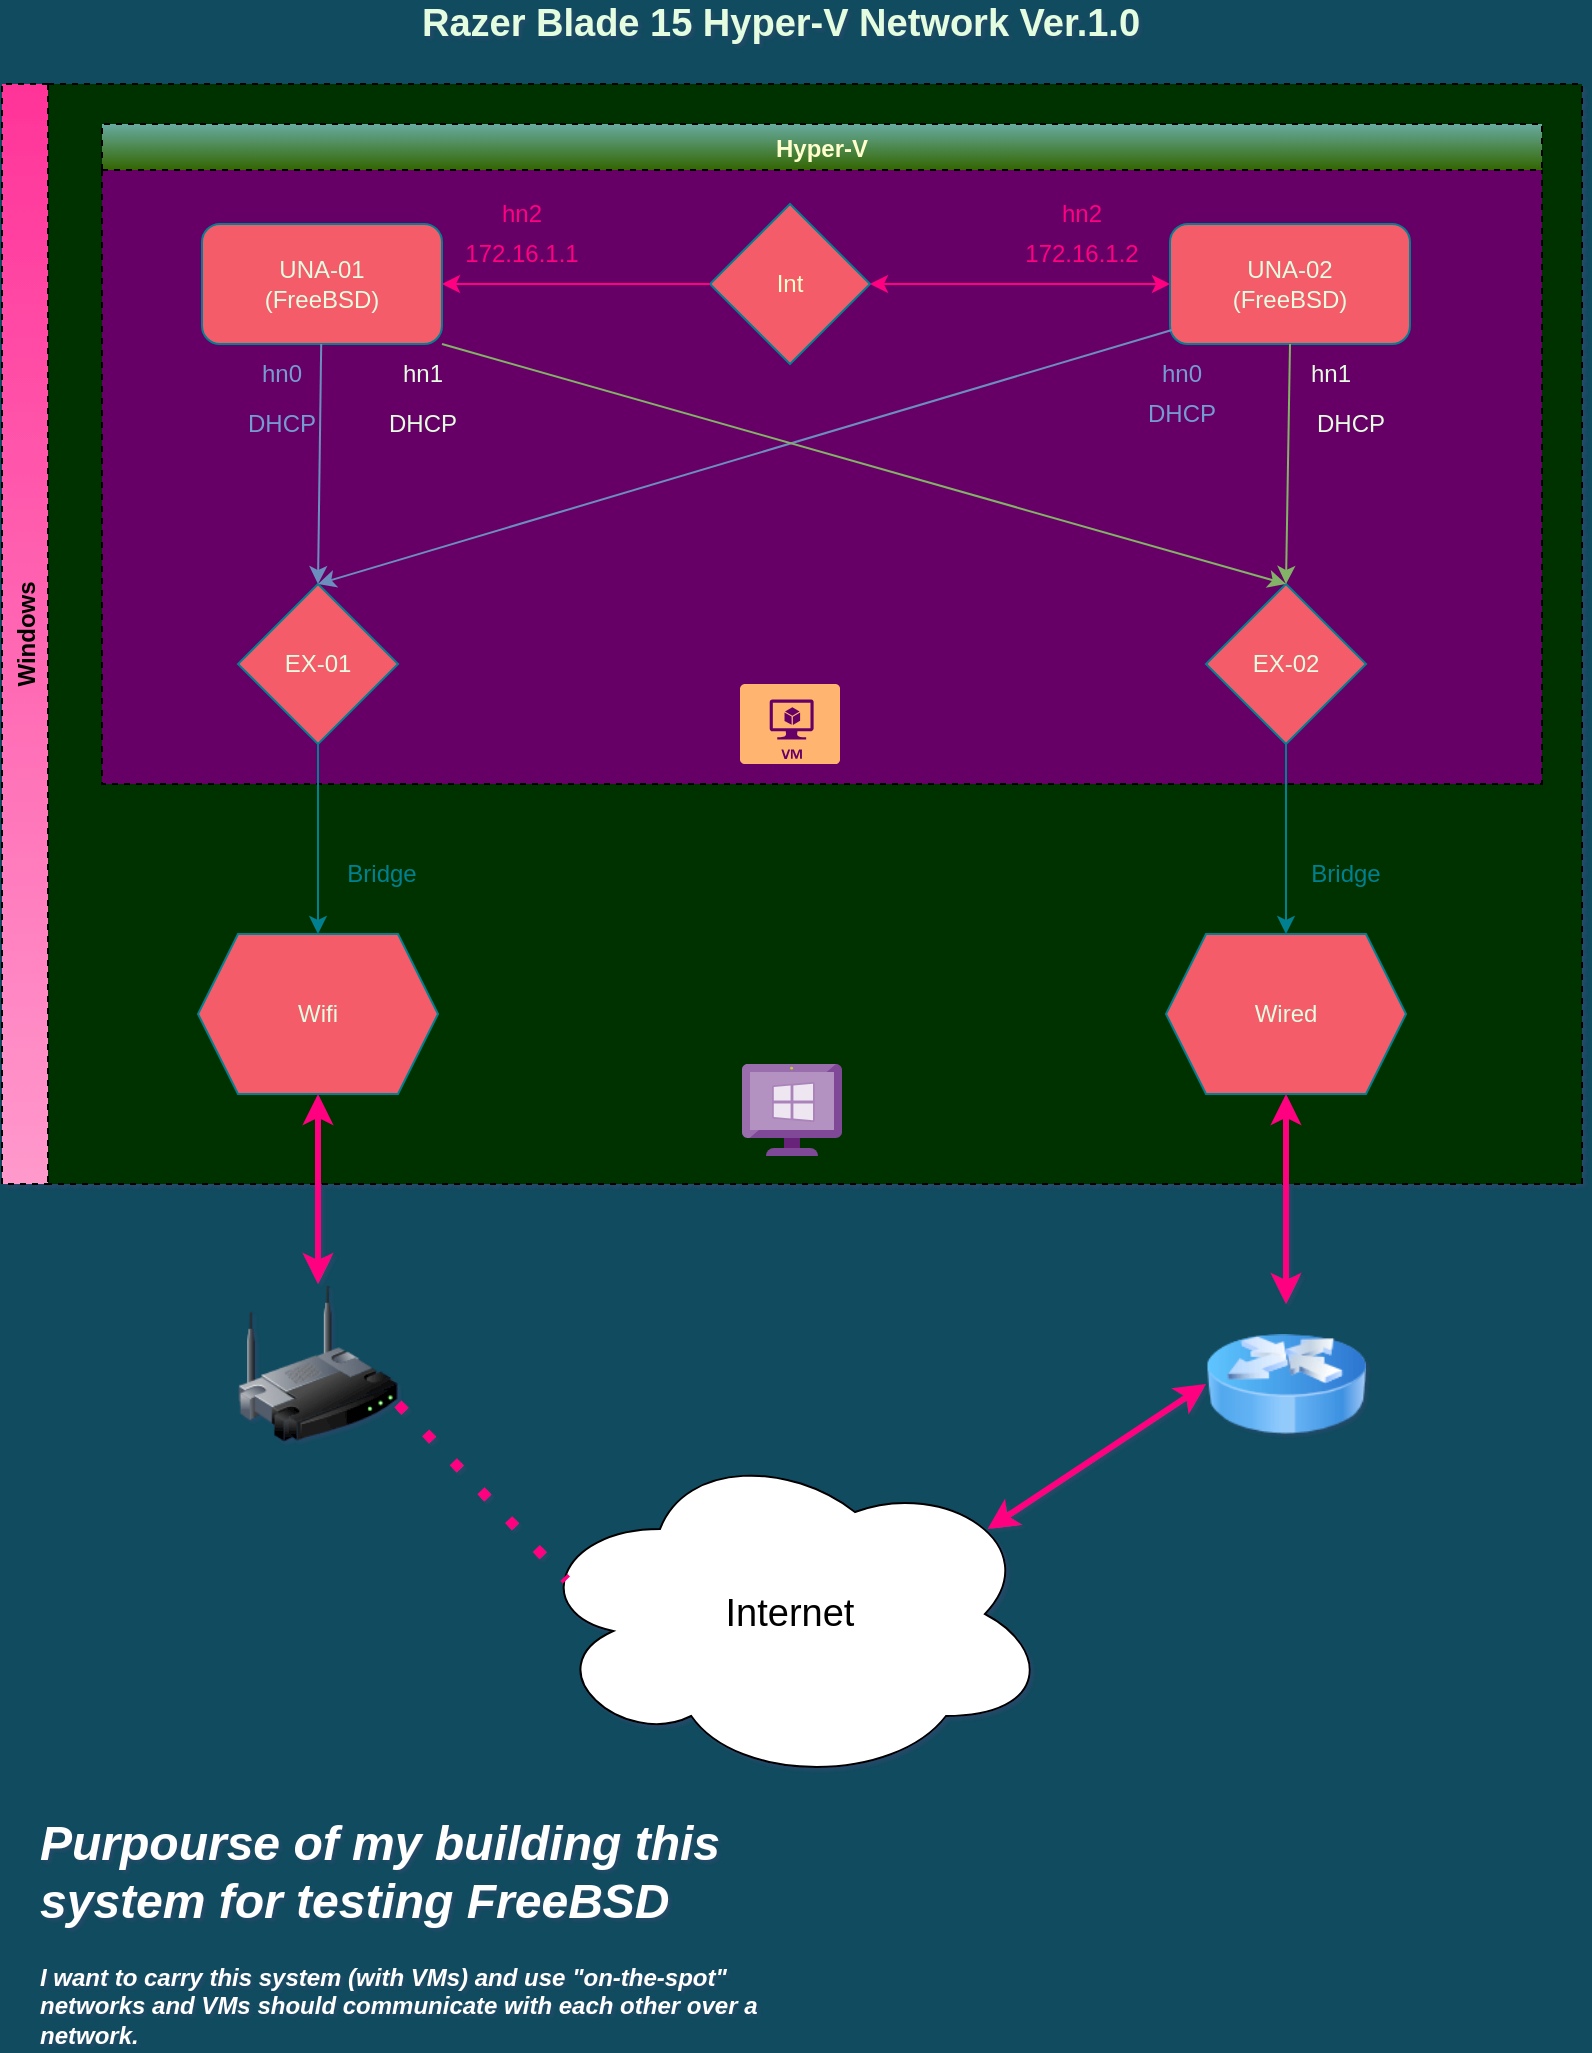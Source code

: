 <mxfile version="18.0.2" type="github">
  <diagram id="C5RBs43oDa-KdzZeNtuy" name="Page-1">
    <mxGraphModel dx="1422" dy="754" grid="1" gridSize="10" guides="1" tooltips="1" connect="1" arrows="1" fold="1" page="1" pageScale="1" pageWidth="827" pageHeight="1169" background="#114B5F" math="0" shadow="1">
      <root>
        <mxCell id="WIyWlLk6GJQsqaUBKTNV-0" />
        <mxCell id="BjCOgWTQ0v4oVm3lDu5Z-0" value="Untitled Layer" style="locked=1;" parent="WIyWlLk6GJQsqaUBKTNV-0" />
        <mxCell id="WIyWlLk6GJQsqaUBKTNV-1" style="" parent="WIyWlLk6GJQsqaUBKTNV-0" />
        <mxCell id="RY79CGh1DefwJotHBHrP-38" value="Windows" style="swimlane;horizontal=0;rounded=0;shadow=0;glass=0;dashed=1;sketch=0;fontColor=#000000;strokeColor=default;fillColor=#FF3399;gradientColor=#FF99CC;swimlaneFillColor=#003300;" parent="WIyWlLk6GJQsqaUBKTNV-1" vertex="1">
          <mxGeometry x="20" y="120" width="790" height="550" as="geometry" />
        </mxCell>
        <mxCell id="RY79CGh1DefwJotHBHrP-21" value="Wifi" style="shape=hexagon;perimeter=hexagonPerimeter2;whiteSpace=wrap;html=1;fixedSize=1;fillColor=#F45B69;strokeColor=#028090;fontColor=#E4FDE1;" parent="RY79CGh1DefwJotHBHrP-38" vertex="1">
          <mxGeometry x="98" y="425" width="120" height="80" as="geometry" />
        </mxCell>
        <mxCell id="RY79CGh1DefwJotHBHrP-39" value="" style="sketch=0;aspect=fixed;html=1;points=[];align=center;image;fontSize=12;image=img/lib/mscae/VM_Windows_Non_Azure.svg;rounded=0;shadow=0;glass=0;dashed=1;fontColor=#000000;strokeColor=default;fillColor=#FF3399;gradientColor=#FF99CC;" parent="RY79CGh1DefwJotHBHrP-38" vertex="1">
          <mxGeometry x="370" y="490" width="50" height="46" as="geometry" />
        </mxCell>
        <mxCell id="RY79CGh1DefwJotHBHrP-20" value="Hyper-V" style="swimlane;rounded=0;shadow=0;sketch=0;fontColor=#FFFFCC;strokeColor=default;fillColor=#67AB9F;gradientColor=#336600;dashed=1;glass=0;swimlaneLine=1;swimlaneFillColor=#660066;" parent="WIyWlLk6GJQsqaUBKTNV-1" vertex="1">
          <mxGeometry x="70" y="140" width="720" height="330" as="geometry" />
        </mxCell>
        <mxCell id="RY79CGh1DefwJotHBHrP-22" value="&lt;font color=&quot;#028090&quot;&gt;Bridge&lt;/font&gt;" style="text;html=1;strokeColor=none;fillColor=none;align=center;verticalAlign=middle;whiteSpace=wrap;rounded=0;fontColor=#E4FDE1;" parent="RY79CGh1DefwJotHBHrP-20" vertex="1">
          <mxGeometry x="110" y="360" width="60" height="30" as="geometry" />
        </mxCell>
        <mxCell id="lQiroo41-iCrkgHtppVC-14" value="Wired" style="shape=hexagon;perimeter=hexagonPerimeter2;whiteSpace=wrap;html=1;fixedSize=1;fillColor=#F45B69;strokeColor=#028090;fontColor=#E4FDE1;" parent="RY79CGh1DefwJotHBHrP-20" vertex="1">
          <mxGeometry x="532" y="405" width="120" height="80" as="geometry" />
        </mxCell>
        <mxCell id="lQiroo41-iCrkgHtppVC-25" value="&lt;font color=&quot;#028090&quot;&gt;Bridge&lt;/font&gt;" style="text;html=1;strokeColor=none;fillColor=none;align=center;verticalAlign=middle;whiteSpace=wrap;rounded=0;fontColor=#E4FDE1;" parent="RY79CGh1DefwJotHBHrP-20" vertex="1">
          <mxGeometry x="592" y="360" width="60" height="30" as="geometry" />
        </mxCell>
        <mxCell id="lQiroo41-iCrkgHtppVC-35" value="&lt;font color=&quot;#ff0080&quot;&gt;172.16.1.2&lt;/font&gt;" style="text;html=1;strokeColor=none;fillColor=none;align=center;verticalAlign=middle;whiteSpace=wrap;rounded=0;fontColor=#E4FDE1;" parent="RY79CGh1DefwJotHBHrP-20" vertex="1">
          <mxGeometry x="460" y="50" width="60" height="30" as="geometry" />
        </mxCell>
        <mxCell id="lQiroo41-iCrkgHtppVC-36" style="edgeStyle=orthogonalEdgeStyle;rounded=0;orthogonalLoop=1;jettySize=auto;html=1;exitX=0.5;exitY=1;exitDx=0;exitDy=0;fontSize=19;fontColor=#E4FDE1;labelBackgroundColor=#114B5F;strokeColor=#028090;" parent="RY79CGh1DefwJotHBHrP-20" source="lQiroo41-iCrkgHtppVC-35" target="lQiroo41-iCrkgHtppVC-35" edge="1">
          <mxGeometry relative="1" as="geometry" />
        </mxCell>
        <mxCell id="RY79CGh1DefwJotHBHrP-35" value="&lt;font color=&quot;#ff0080&quot;&gt;hn2&lt;br&gt;&lt;/font&gt;" style="text;html=1;strokeColor=none;fillColor=none;align=center;verticalAlign=middle;whiteSpace=wrap;rounded=0;fontColor=#E4FDE1;" parent="RY79CGh1DefwJotHBHrP-20" vertex="1">
          <mxGeometry x="180" y="30" width="60" height="30" as="geometry" />
        </mxCell>
        <mxCell id="RY79CGh1DefwJotHBHrP-36" value="&lt;font color=&quot;#ff0080&quot;&gt;hn2&lt;br&gt;&lt;/font&gt;" style="text;html=1;strokeColor=none;fillColor=none;align=center;verticalAlign=middle;whiteSpace=wrap;rounded=0;fontColor=#E4FDE1;" parent="RY79CGh1DefwJotHBHrP-20" vertex="1">
          <mxGeometry x="460" y="30" width="60" height="30" as="geometry" />
        </mxCell>
        <mxCell id="RY79CGh1DefwJotHBHrP-37" value="&lt;font color=&quot;#ff0080&quot;&gt;172.16.1.1&lt;br&gt;&lt;/font&gt;" style="text;html=1;strokeColor=none;fillColor=none;align=center;verticalAlign=middle;whiteSpace=wrap;rounded=0;fontColor=#E4FDE1;" parent="RY79CGh1DefwJotHBHrP-20" vertex="1">
          <mxGeometry x="180" y="50" width="60" height="30" as="geometry" />
        </mxCell>
        <mxCell id="RY79CGh1DefwJotHBHrP-40" value="" style="verticalLabelPosition=bottom;html=1;verticalAlign=top;align=center;strokeColor=none;fillColor=#FFB570;shape=mxgraph.azure.virtual_machine;rounded=0;shadow=0;glass=0;dashed=1;sketch=0;fontColor=#000000;" parent="RY79CGh1DefwJotHBHrP-20" vertex="1">
          <mxGeometry x="319" y="280" width="50" height="40" as="geometry" />
        </mxCell>
        <mxCell id="RY79CGh1DefwJotHBHrP-1" value="&lt;font color=&quot;#ffffcc&quot;&gt;Int&lt;/font&gt;" style="rhombus;whiteSpace=wrap;html=1;rounded=0;sketch=0;fontColor=#028090;strokeColor=#028090;fillColor=#F45B69;" parent="RY79CGh1DefwJotHBHrP-20" vertex="1">
          <mxGeometry x="304" y="40" width="80" height="80" as="geometry" />
        </mxCell>
        <mxCell id="lQiroo41-iCrkgHtppVC-0" value="UNA-01&lt;br&gt;(FreeBSD)" style="rounded=1;whiteSpace=wrap;html=1;fillColor=#F45B69;strokeColor=#028090;fontColor=#E4FDE1;" parent="WIyWlLk6GJQsqaUBKTNV-1" vertex="1">
          <mxGeometry x="120" y="190" width="120" height="60" as="geometry" />
        </mxCell>
        <mxCell id="lQiroo41-iCrkgHtppVC-1" value="UNA-02&lt;br&gt;(FreeBSD)" style="rounded=1;whiteSpace=wrap;html=1;fillColor=#F45B69;strokeColor=#028090;fontColor=#E4FDE1;" parent="WIyWlLk6GJQsqaUBKTNV-1" vertex="1">
          <mxGeometry x="604" y="190" width="120" height="60" as="geometry" />
        </mxCell>
        <mxCell id="lQiroo41-iCrkgHtppVC-6" value="" style="endArrow=classic;html=1;rounded=0;entryX=0.5;entryY=0;entryDx=0;entryDy=0;fillColor=#dae8fc;strokeColor=#6c8ebf;labelBackgroundColor=#114B5F;fontColor=#E4FDE1;" parent="WIyWlLk6GJQsqaUBKTNV-1" source="lQiroo41-iCrkgHtppVC-0" target="lQiroo41-iCrkgHtppVC-8" edge="1">
          <mxGeometry width="50" height="50" relative="1" as="geometry">
            <mxPoint x="310" y="450" as="sourcePoint" />
            <mxPoint x="180" y="420" as="targetPoint" />
          </mxGeometry>
        </mxCell>
        <mxCell id="lQiroo41-iCrkgHtppVC-8" value="EX-01" style="rhombus;whiteSpace=wrap;html=1;fillColor=#F45B69;strokeColor=#028090;fontColor=#E4FDE1;" parent="WIyWlLk6GJQsqaUBKTNV-1" vertex="1">
          <mxGeometry x="138" y="370" width="80" height="80" as="geometry" />
        </mxCell>
        <mxCell id="lQiroo41-iCrkgHtppVC-9" value="" style="endArrow=classic;html=1;rounded=0;exitX=0.008;exitY=0.883;exitDx=0;exitDy=0;exitPerimeter=0;entryX=0.5;entryY=0;entryDx=0;entryDy=0;fillColor=#dae8fc;strokeColor=#6c8ebf;labelBackgroundColor=#114B5F;fontColor=#E4FDE1;" parent="WIyWlLk6GJQsqaUBKTNV-1" source="lQiroo41-iCrkgHtppVC-1" target="lQiroo41-iCrkgHtppVC-8" edge="1">
          <mxGeometry width="50" height="50" relative="1" as="geometry">
            <mxPoint x="414" y="450" as="sourcePoint" />
            <mxPoint x="464" y="400" as="targetPoint" />
          </mxGeometry>
        </mxCell>
        <mxCell id="lQiroo41-iCrkgHtppVC-10" value="EX-02" style="rhombus;whiteSpace=wrap;html=1;fillColor=#F45B69;strokeColor=#028090;fontColor=#E4FDE1;" parent="WIyWlLk6GJQsqaUBKTNV-1" vertex="1">
          <mxGeometry x="622" y="370" width="80" height="80" as="geometry" />
        </mxCell>
        <mxCell id="lQiroo41-iCrkgHtppVC-11" value="" style="endArrow=classic;html=1;rounded=0;exitX=1;exitY=1;exitDx=0;exitDy=0;entryX=0.5;entryY=0;entryDx=0;entryDy=0;fillColor=#d5e8d4;strokeColor=#82b366;labelBackgroundColor=#114B5F;fontColor=#E4FDE1;" parent="WIyWlLk6GJQsqaUBKTNV-1" source="lQiroo41-iCrkgHtppVC-0" target="lQiroo41-iCrkgHtppVC-10" edge="1">
          <mxGeometry width="50" height="50" relative="1" as="geometry">
            <mxPoint x="414" y="450" as="sourcePoint" />
            <mxPoint x="464" y="400" as="targetPoint" />
          </mxGeometry>
        </mxCell>
        <mxCell id="lQiroo41-iCrkgHtppVC-12" value="" style="endArrow=classic;html=1;rounded=0;exitX=0.5;exitY=1;exitDx=0;exitDy=0;entryX=0.5;entryY=0;entryDx=0;entryDy=0;fillColor=#d5e8d4;strokeColor=#82b366;labelBackgroundColor=#114B5F;fontColor=#E4FDE1;" parent="WIyWlLk6GJQsqaUBKTNV-1" source="lQiroo41-iCrkgHtppVC-1" target="lQiroo41-iCrkgHtppVC-10" edge="1">
          <mxGeometry width="50" height="50" relative="1" as="geometry">
            <mxPoint x="534" y="450" as="sourcePoint" />
            <mxPoint x="584" y="400" as="targetPoint" />
          </mxGeometry>
        </mxCell>
        <mxCell id="lQiroo41-iCrkgHtppVC-15" value="&lt;font color=&quot;#769bd1&quot;&gt;hn0&lt;/font&gt;" style="text;html=1;align=center;verticalAlign=middle;whiteSpace=wrap;rounded=0;fontColor=#E4FDE1;" parent="WIyWlLk6GJQsqaUBKTNV-1" vertex="1">
          <mxGeometry x="130" y="250" width="60" height="30" as="geometry" />
        </mxCell>
        <mxCell id="lQiroo41-iCrkgHtppVC-16" value="hn1" style="text;html=1;align=center;verticalAlign=middle;resizable=0;points=[];autosize=1;strokeColor=none;fillColor=none;fontColor=#E4FDE1;" parent="WIyWlLk6GJQsqaUBKTNV-1" vertex="1">
          <mxGeometry x="210" y="255" width="40" height="20" as="geometry" />
        </mxCell>
        <mxCell id="lQiroo41-iCrkgHtppVC-19" value="&lt;font color=&quot;#769bd1&quot;&gt;hn0&lt;/font&gt;" style="text;html=1;align=center;verticalAlign=middle;whiteSpace=wrap;rounded=0;fontColor=#E4FDE1;" parent="WIyWlLk6GJQsqaUBKTNV-1" vertex="1">
          <mxGeometry x="580" y="250" width="60" height="30" as="geometry" />
        </mxCell>
        <mxCell id="lQiroo41-iCrkgHtppVC-21" value="hn1" style="text;html=1;align=center;verticalAlign=middle;resizable=0;points=[];autosize=1;strokeColor=none;fillColor=none;fontColor=#E4FDE1;" parent="WIyWlLk6GJQsqaUBKTNV-1" vertex="1">
          <mxGeometry x="664" y="255" width="40" height="20" as="geometry" />
        </mxCell>
        <mxCell id="lQiroo41-iCrkgHtppVC-22" value="" style="endArrow=classic;html=1;rounded=0;fontColor=#E4FDE1;exitX=0.5;exitY=1;exitDx=0;exitDy=0;labelBackgroundColor=#114B5F;strokeColor=#028090;entryX=0.5;entryY=0;entryDx=0;entryDy=0;" parent="WIyWlLk6GJQsqaUBKTNV-1" source="lQiroo41-iCrkgHtppVC-8" target="RY79CGh1DefwJotHBHrP-21" edge="1">
          <mxGeometry width="50" height="50" relative="1" as="geometry">
            <mxPoint x="308" y="400" as="sourcePoint" />
            <mxPoint x="350" y="550" as="targetPoint" />
          </mxGeometry>
        </mxCell>
        <mxCell id="lQiroo41-iCrkgHtppVC-23" value="" style="endArrow=classic;html=1;rounded=0;fontColor=#E4FDE1;exitX=0.5;exitY=1;exitDx=0;exitDy=0;labelBackgroundColor=#114B5F;strokeColor=#028090;entryX=0.5;entryY=0;entryDx=0;entryDy=0;" parent="WIyWlLk6GJQsqaUBKTNV-1" source="lQiroo41-iCrkgHtppVC-10" target="lQiroo41-iCrkgHtppVC-14" edge="1">
          <mxGeometry width="50" height="50" relative="1" as="geometry">
            <mxPoint x="532" y="400" as="sourcePoint" />
            <mxPoint x="582" y="350" as="targetPoint" />
          </mxGeometry>
        </mxCell>
        <mxCell id="lQiroo41-iCrkgHtppVC-27" value="&lt;font style=&quot;font-size: 19px;&quot;&gt;&lt;b&gt;Razer Blade 15 Hyper-V Network Ver.1.0&lt;/b&gt;&lt;/font&gt;" style="text;html=1;align=center;verticalAlign=middle;resizable=0;points=[];autosize=1;strokeColor=none;fillColor=none;fontColor=#E4FDE1;" parent="WIyWlLk6GJQsqaUBKTNV-1" vertex="1">
          <mxGeometry x="224" y="80" width="370" height="20" as="geometry" />
        </mxCell>
        <mxCell id="lQiroo41-iCrkgHtppVC-28" value="Internet" style="ellipse;shape=cloud;whiteSpace=wrap;html=1;fontSize=19;" parent="WIyWlLk6GJQsqaUBKTNV-1" vertex="1">
          <mxGeometry x="284" y="800" width="260" height="170" as="geometry" />
        </mxCell>
        <mxCell id="lQiroo41-iCrkgHtppVC-31" value="&lt;font color=&quot;#769bd1&quot;&gt;DHCP&lt;/font&gt;" style="text;html=1;align=center;verticalAlign=middle;whiteSpace=wrap;rounded=0;fontColor=#E4FDE1;" parent="WIyWlLk6GJQsqaUBKTNV-1" vertex="1">
          <mxGeometry x="130" y="275" width="60" height="30" as="geometry" />
        </mxCell>
        <mxCell id="lQiroo41-iCrkgHtppVC-32" value="&lt;font color=&quot;#769bd1&quot;&gt;DHCP&lt;/font&gt;" style="text;html=1;align=center;verticalAlign=middle;whiteSpace=wrap;rounded=0;fontColor=#E4FDE1;" parent="WIyWlLk6GJQsqaUBKTNV-1" vertex="1">
          <mxGeometry x="580" y="270" width="60" height="30" as="geometry" />
        </mxCell>
        <mxCell id="lQiroo41-iCrkgHtppVC-33" value="DHCP" style="text;html=1;align=center;verticalAlign=middle;resizable=0;points=[];autosize=1;strokeColor=none;fillColor=none;fontColor=#E4FDE1;" parent="WIyWlLk6GJQsqaUBKTNV-1" vertex="1">
          <mxGeometry x="205" y="280" width="50" height="20" as="geometry" />
        </mxCell>
        <mxCell id="lQiroo41-iCrkgHtppVC-34" value="DHCP" style="text;html=1;align=center;verticalAlign=middle;resizable=0;points=[];autosize=1;strokeColor=none;fillColor=none;fontColor=#E4FDE1;" parent="WIyWlLk6GJQsqaUBKTNV-1" vertex="1">
          <mxGeometry x="669" y="280" width="50" height="20" as="geometry" />
        </mxCell>
        <mxCell id="RY79CGh1DefwJotHBHrP-0" value="" style="endArrow=classic;startArrow=classic;html=1;rounded=0;fillColor=#e6d0de;strokeColor=#FF0080;labelBackgroundColor=#114B5F;fontColor=#E4FDE1;gradientColor=#d5739d;entryX=0;entryY=0.5;entryDx=0;entryDy=0;exitX=1;exitY=0.5;exitDx=0;exitDy=0;" parent="WIyWlLk6GJQsqaUBKTNV-1" source="RY79CGh1DefwJotHBHrP-1" target="lQiroo41-iCrkgHtppVC-1" edge="1">
          <mxGeometry width="50" height="50" relative="1" as="geometry">
            <mxPoint x="430" y="160" as="sourcePoint" />
            <mxPoint x="410" y="170" as="targetPoint" />
          </mxGeometry>
        </mxCell>
        <mxCell id="RY79CGh1DefwJotHBHrP-2" value="" style="endArrow=none;startArrow=classic;html=1;rounded=0;exitX=1;exitY=0.5;exitDx=0;exitDy=0;fillColor=#e6d0de;strokeColor=#FF0080;labelBackgroundColor=#114B5F;fontColor=#E4FDE1;gradientColor=#d5739d;entryX=0;entryY=0.5;entryDx=0;entryDy=0;" parent="WIyWlLk6GJQsqaUBKTNV-1" source="lQiroo41-iCrkgHtppVC-0" target="RY79CGh1DefwJotHBHrP-1" edge="1">
          <mxGeometry width="50" height="50" relative="1" as="geometry">
            <mxPoint x="240" y="220" as="sourcePoint" />
            <mxPoint x="400" y="160" as="targetPoint" />
          </mxGeometry>
        </mxCell>
        <mxCell id="RY79CGh1DefwJotHBHrP-23" value="" style="image;html=1;image=img/lib/clip_art/networking/Router_Icon_128x128.png;rounded=0;shadow=0;glass=0;dashed=1;sketch=0;fontColor=#FFFFCC;strokeColor=default;fillColor=#67AB9F;gradientColor=#336600;" parent="WIyWlLk6GJQsqaUBKTNV-1" vertex="1">
          <mxGeometry x="622" y="730" width="80" height="80" as="geometry" />
        </mxCell>
        <mxCell id="RY79CGh1DefwJotHBHrP-24" value="" style="image;html=1;image=img/lib/clip_art/networking/Wireless_Router_128x128.png;rounded=0;shadow=0;glass=0;dashed=1;sketch=0;fontColor=#FFFFCC;strokeColor=default;fillColor=#67AB9F;gradientColor=#336600;" parent="WIyWlLk6GJQsqaUBKTNV-1" vertex="1">
          <mxGeometry x="138" y="720" width="80" height="80" as="geometry" />
        </mxCell>
        <mxCell id="RY79CGh1DefwJotHBHrP-30" value="" style="endArrow=none;dashed=1;html=1;dashPattern=1 3;strokeWidth=5;rounded=1;sketch=0;fontColor=#000000;fillColor=#F45B69;gradientColor=#ffffff;curved=0;exitX=1;exitY=0.75;exitDx=0;exitDy=0;entryX=0.07;entryY=0.4;entryDx=0;entryDy=0;entryPerimeter=0;strokeColor=#FF0080;" parent="WIyWlLk6GJQsqaUBKTNV-1" source="RY79CGh1DefwJotHBHrP-24" target="lQiroo41-iCrkgHtppVC-28" edge="1">
          <mxGeometry width="50" height="50" relative="1" as="geometry">
            <mxPoint x="220" y="700" as="sourcePoint" />
            <mxPoint x="270" y="650" as="targetPoint" />
          </mxGeometry>
        </mxCell>
        <mxCell id="RY79CGh1DefwJotHBHrP-32" value="" style="endArrow=classic;startArrow=classic;html=1;rounded=1;sketch=0;fontColor=#000000;strokeColor=#FF0080;strokeWidth=3;fillColor=#F45B69;gradientColor=#ffffff;curved=0;exitX=0.88;exitY=0.25;exitDx=0;exitDy=0;exitPerimeter=0;entryX=0;entryY=0.5;entryDx=0;entryDy=0;" parent="WIyWlLk6GJQsqaUBKTNV-1" source="lQiroo41-iCrkgHtppVC-28" target="RY79CGh1DefwJotHBHrP-23" edge="1">
          <mxGeometry width="50" height="50" relative="1" as="geometry">
            <mxPoint x="220" y="700" as="sourcePoint" />
            <mxPoint x="270" y="650" as="targetPoint" />
          </mxGeometry>
        </mxCell>
        <mxCell id="RY79CGh1DefwJotHBHrP-33" value="" style="endArrow=classic;startArrow=classic;html=1;rounded=1;sketch=0;fontColor=#000000;strokeColor=#FF0080;strokeWidth=3;fillColor=#F45B69;gradientColor=#ffffff;curved=0;entryX=0.5;entryY=1;entryDx=0;entryDy=0;exitX=0.5;exitY=0;exitDx=0;exitDy=0;" parent="WIyWlLk6GJQsqaUBKTNV-1" source="RY79CGh1DefwJotHBHrP-23" target="lQiroo41-iCrkgHtppVC-14" edge="1">
          <mxGeometry width="50" height="50" relative="1" as="geometry">
            <mxPoint x="220" y="700" as="sourcePoint" />
            <mxPoint x="270" y="650" as="targetPoint" />
          </mxGeometry>
        </mxCell>
        <mxCell id="RY79CGh1DefwJotHBHrP-34" value="" style="endArrow=classic;startArrow=classic;html=1;rounded=1;sketch=0;fontColor=#000000;strokeColor=#FF0080;strokeWidth=3;fillColor=#F45B69;gradientColor=#ffffff;curved=0;exitX=0.5;exitY=1;exitDx=0;exitDy=0;entryX=0.5;entryY=0;entryDx=0;entryDy=0;" parent="WIyWlLk6GJQsqaUBKTNV-1" source="RY79CGh1DefwJotHBHrP-21" target="RY79CGh1DefwJotHBHrP-24" edge="1">
          <mxGeometry width="50" height="50" relative="1" as="geometry">
            <mxPoint x="220" y="530" as="sourcePoint" />
            <mxPoint x="270" y="480" as="targetPoint" />
          </mxGeometry>
        </mxCell>
        <mxCell id="RY79CGh1DefwJotHBHrP-41" value="&lt;h1&gt;&lt;font color=&quot;#ffffff&quot;&gt;&lt;i&gt;Purpourse of my building this system for testing FreeBSD&lt;/i&gt;&lt;/font&gt;&lt;/h1&gt;&lt;p&gt;&lt;font color=&quot;#ffffff&quot;&gt;&lt;b&gt;&lt;i&gt;I want to carry this system (with VMs) and use &quot;on-the-spot&quot; networks and VMs should communicate with each other over a network.&lt;/i&gt;&lt;/b&gt;&lt;/font&gt;&lt;/p&gt;" style="text;html=1;strokeColor=none;fillColor=none;spacing=5;spacingTop=-20;whiteSpace=wrap;overflow=hidden;rounded=0;shadow=0;glass=0;dashed=1;sketch=0;fontColor=#000000;" parent="WIyWlLk6GJQsqaUBKTNV-1" vertex="1">
          <mxGeometry x="34" y="980" width="386" height="120" as="geometry" />
        </mxCell>
      </root>
    </mxGraphModel>
  </diagram>
</mxfile>

